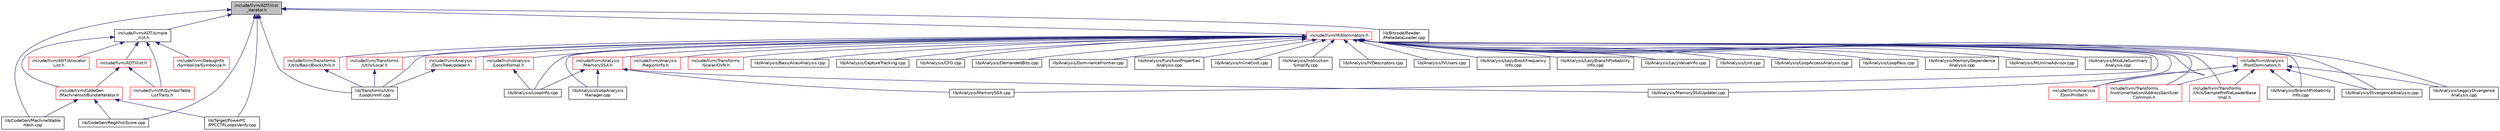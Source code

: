 digraph "include/llvm/ADT/ilist_iterator.h"
{
 // LATEX_PDF_SIZE
  bgcolor="transparent";
  edge [fontname="Helvetica",fontsize="10",labelfontname="Helvetica",labelfontsize="10"];
  node [fontname="Helvetica",fontsize="10",shape=record];
  Node1 [label="include/llvm/ADT/ilist\l_iterator.h",height=0.2,width=0.4,color="black", fillcolor="grey75", style="filled", fontcolor="black",tooltip=" "];
  Node1 -> Node2 [dir="back",color="midnightblue",fontsize="10",style="solid",fontname="Helvetica"];
  Node2 [label="include/llvm/ADT/simple\l_ilist.h",height=0.2,width=0.4,color="black",URL="$simple__ilist_8h.html",tooltip=" "];
  Node2 -> Node3 [dir="back",color="midnightblue",fontsize="10",style="solid",fontname="Helvetica"];
  Node3 [label="include/llvm/ADT/Allocator\lList.h",height=0.2,width=0.4,color="red",URL="$AllocatorList_8h.html",tooltip=" "];
  Node2 -> Node5 [dir="back",color="midnightblue",fontsize="10",style="solid",fontname="Helvetica"];
  Node5 [label="include/llvm/ADT/ilist.h",height=0.2,width=0.4,color="red",URL="$ilist_8h.html",tooltip=" "];
  Node5 -> Node1387 [dir="back",color="midnightblue",fontsize="10",style="solid",fontname="Helvetica"];
  Node1387 [label="include/llvm/CodeGen\l/MachineInstrBundleIterator.h",height=0.2,width=0.4,color="red",URL="$MachineInstrBundleIterator_8h.html",tooltip=" "];
  Node1387 -> Node1155 [dir="back",color="midnightblue",fontsize="10",style="solid",fontname="Helvetica"];
  Node1155 [label="lib/CodeGen/MachineStable\lHash.cpp",height=0.2,width=0.4,color="black",URL="$MachineStableHash_8cpp.html",tooltip=" "];
  Node1387 -> Node640 [dir="back",color="midnightblue",fontsize="10",style="solid",fontname="Helvetica"];
  Node640 [label="lib/CodeGen/RegAllocScore.cpp",height=0.2,width=0.4,color="black",URL="$RegAllocScore_8cpp.html",tooltip=" "];
  Node1387 -> Node371 [dir="back",color="midnightblue",fontsize="10",style="solid",fontname="Helvetica"];
  Node371 [label="lib/Target/PowerPC\l/PPCCTRLoopsVerify.cpp",height=0.2,width=0.4,color="black",URL="$PPCCTRLoopsVerify_8cpp.html",tooltip=" "];
  Node5 -> Node2495 [dir="back",color="midnightblue",fontsize="10",style="solid",fontname="Helvetica"];
  Node2495 [label="include/llvm/IR/SymbolTable\lListTraits.h",height=0.2,width=0.4,color="red",URL="$SymbolTableListTraits_8h.html",tooltip=" "];
  Node2 -> Node1387 [dir="back",color="midnightblue",fontsize="10",style="solid",fontname="Helvetica"];
  Node2 -> Node2919 [dir="back",color="midnightblue",fontsize="10",style="solid",fontname="Helvetica"];
  Node2919 [label="include/llvm/DebugInfo\l/Symbolize/Symbolize.h",height=0.2,width=0.4,color="red",URL="$Symbolize_8h.html",tooltip=" "];
  Node2 -> Node2495 [dir="back",color="midnightblue",fontsize="10",style="solid",fontname="Helvetica"];
  Node1 -> Node1588 [dir="back",color="midnightblue",fontsize="10",style="solid",fontname="Helvetica"];
  Node1588 [label="include/llvm/IR/Dominators.h",height=0.2,width=0.4,color="red",URL="$Dominators_8h.html",tooltip=" "];
  Node1588 -> Node1397 [dir="back",color="midnightblue",fontsize="10",style="solid",fontname="Helvetica"];
  Node1397 [label="include/llvm/Analysis\l/DomPrinter.h",height=0.2,width=0.4,color="red",URL="$DomPrinter_8h.html",tooltip=" "];
  Node1588 -> Node1589 [dir="back",color="midnightblue",fontsize="10",style="solid",fontname="Helvetica"];
  Node1589 [label="include/llvm/Analysis\l/DomTreeUpdater.h",height=0.2,width=0.4,color="red",URL="$DomTreeUpdater_8h.html",tooltip=" "];
  Node1589 -> Node1475 [dir="back",color="midnightblue",fontsize="10",style="solid",fontname="Helvetica"];
  Node1475 [label="lib/Transforms/Utils\l/LoopUnroll.cpp",height=0.2,width=0.4,color="black",URL="$LoopUnroll_8cpp.html",tooltip=" "];
  Node1588 -> Node1463 [dir="back",color="midnightblue",fontsize="10",style="solid",fontname="Helvetica"];
  Node1463 [label="include/llvm/Analysis\l/LoopInfoImpl.h",height=0.2,width=0.4,color="red",URL="$LoopInfoImpl_8h.html",tooltip=" "];
  Node1463 -> Node1464 [dir="back",color="midnightblue",fontsize="10",style="solid",fontname="Helvetica"];
  Node1464 [label="lib/Analysis/LoopInfo.cpp",height=0.2,width=0.4,color="black",URL="$LoopInfo_8cpp.html",tooltip=" "];
  Node1588 -> Node1608 [dir="back",color="midnightblue",fontsize="10",style="solid",fontname="Helvetica"];
  Node1608 [label="include/llvm/Analysis\l/MemorySSA.h",height=0.2,width=0.4,color="red",URL="$MemorySSA_8h.html",tooltip=" "];
  Node1608 -> Node1532 [dir="back",color="midnightblue",fontsize="10",style="solid",fontname="Helvetica"];
  Node1532 [label="lib/Analysis/LoopAnalysis\lManager.cpp",height=0.2,width=0.4,color="black",URL="$LoopAnalysisManager_8cpp.html",tooltip=" "];
  Node1608 -> Node1464 [dir="back",color="midnightblue",fontsize="10",style="solid",fontname="Helvetica"];
  Node1608 -> Node1403 [dir="back",color="midnightblue",fontsize="10",style="solid",fontname="Helvetica"];
  Node1403 [label="lib/Analysis/MemorySSA.cpp",height=0.2,width=0.4,color="black",URL="$MemorySSA_8cpp.html",tooltip=" "];
  Node1608 -> Node1467 [dir="back",color="midnightblue",fontsize="10",style="solid",fontname="Helvetica"];
  Node1467 [label="lib/Analysis/MemorySSAUpdater.cpp",height=0.2,width=0.4,color="black",URL="$MemorySSAUpdater_8cpp.html",tooltip=" "];
  Node1588 -> Node1617 [dir="back",color="midnightblue",fontsize="10",style="solid",fontname="Helvetica"];
  Node1617 [label="include/llvm/Analysis\l/PostDominators.h",height=0.2,width=0.4,color="red",URL="$PostDominators_8h.html",tooltip=" "];
  Node1617 -> Node1397 [dir="back",color="midnightblue",fontsize="10",style="solid",fontname="Helvetica"];
  Node1617 -> Node1618 [dir="back",color="midnightblue",fontsize="10",style="solid",fontname="Helvetica"];
  Node1618 [label="include/llvm/Transforms\l/Instrumentation/AddressSanitizer\lCommon.h",height=0.2,width=0.4,color="red",URL="$AddressSanitizerCommon_8h.html",tooltip=" "];
  Node1617 -> Node1522 [dir="back",color="midnightblue",fontsize="10",style="solid",fontname="Helvetica"];
  Node1522 [label="include/llvm/Transforms\l/Utils/SampleProfileLoaderBase\lImpl.h",height=0.2,width=0.4,color="red",URL="$SampleProfileLoaderBaseImpl_8h.html",tooltip=" "];
  Node1617 -> Node1420 [dir="back",color="midnightblue",fontsize="10",style="solid",fontname="Helvetica"];
  Node1420 [label="lib/Analysis/BranchProbability\lInfo.cpp",height=0.2,width=0.4,color="black",URL="$BranchProbabilityInfo_8cpp.html",tooltip=" "];
  Node1617 -> Node1527 [dir="back",color="midnightblue",fontsize="10",style="solid",fontname="Helvetica"];
  Node1527 [label="lib/Analysis/DivergenceAnalysis.cpp",height=0.2,width=0.4,color="black",URL="$DivergenceAnalysis_8cpp.html",tooltip=" "];
  Node1617 -> Node1457 [dir="back",color="midnightblue",fontsize="10",style="solid",fontname="Helvetica"];
  Node1457 [label="lib/Analysis/LegacyDivergence\lAnalysis.cpp",height=0.2,width=0.4,color="black",URL="$LegacyDivergenceAnalysis_8cpp.html",tooltip=" "];
  Node1588 -> Node1624 [dir="back",color="midnightblue",fontsize="10",style="solid",fontname="Helvetica"];
  Node1624 [label="include/llvm/Analysis\l/RegionInfo.h",height=0.2,width=0.4,color="red",URL="$RegionInfo_8h.html",tooltip=" "];
  Node1588 -> Node1618 [dir="back",color="midnightblue",fontsize="10",style="solid",fontname="Helvetica"];
  Node1588 -> Node1628 [dir="back",color="midnightblue",fontsize="10",style="solid",fontname="Helvetica"];
  Node1628 [label="include/llvm/Transforms\l/Scalar/GVN.h",height=0.2,width=0.4,color="red",URL="$GVN_8h.html",tooltip=" "];
  Node1588 -> Node1630 [dir="back",color="midnightblue",fontsize="10",style="solid",fontname="Helvetica"];
  Node1630 [label="include/llvm/Transforms\l/Utils/BasicBlockUtils.h",height=0.2,width=0.4,color="red",URL="$BasicBlockUtils_8h.html",tooltip=" "];
  Node1630 -> Node1475 [dir="back",color="midnightblue",fontsize="10",style="solid",fontname="Helvetica"];
  Node1588 -> Node1657 [dir="back",color="midnightblue",fontsize="10",style="solid",fontname="Helvetica"];
  Node1657 [label="include/llvm/Transforms\l/Utils/Local.h",height=0.2,width=0.4,color="red",URL="$Transforms_2Utils_2Local_8h.html",tooltip=" "];
  Node1657 -> Node1475 [dir="back",color="midnightblue",fontsize="10",style="solid",fontname="Helvetica"];
  Node1588 -> Node1522 [dir="back",color="midnightblue",fontsize="10",style="solid",fontname="Helvetica"];
  Node1588 -> Node1701 [dir="back",color="midnightblue",fontsize="10",style="solid",fontname="Helvetica"];
  Node1701 [label="lib/Analysis/BasicAliasAnalysis.cpp",height=0.2,width=0.4,color="black",URL="$BasicAliasAnalysis_8cpp.html",tooltip=" "];
  Node1588 -> Node1420 [dir="back",color="midnightblue",fontsize="10",style="solid",fontname="Helvetica"];
  Node1588 -> Node1702 [dir="back",color="midnightblue",fontsize="10",style="solid",fontname="Helvetica"];
  Node1702 [label="lib/Analysis/CaptureTracking.cpp",height=0.2,width=0.4,color="black",URL="$CaptureTracking_8cpp.html",tooltip=" "];
  Node1588 -> Node1523 [dir="back",color="midnightblue",fontsize="10",style="solid",fontname="Helvetica"];
  Node1523 [label="lib/Analysis/CFG.cpp",height=0.2,width=0.4,color="black",URL="$CFG_8cpp.html",tooltip=" "];
  Node1588 -> Node1703 [dir="back",color="midnightblue",fontsize="10",style="solid",fontname="Helvetica"];
  Node1703 [label="lib/Analysis/DemandedBits.cpp",height=0.2,width=0.4,color="black",URL="$DemandedBits_8cpp.html",tooltip=" "];
  Node1588 -> Node1527 [dir="back",color="midnightblue",fontsize="10",style="solid",fontname="Helvetica"];
  Node1588 -> Node1704 [dir="back",color="midnightblue",fontsize="10",style="solid",fontname="Helvetica"];
  Node1704 [label="lib/Analysis/DominanceFrontier.cpp",height=0.2,width=0.4,color="black",URL="$DominanceFrontier_8cpp.html",tooltip=" "];
  Node1588 -> Node1528 [dir="back",color="midnightblue",fontsize="10",style="solid",fontname="Helvetica"];
  Node1528 [label="lib/Analysis/FunctionProperties\lAnalysis.cpp",height=0.2,width=0.4,color="black",URL="$FunctionPropertiesAnalysis_8cpp.html",tooltip=" "];
  Node1588 -> Node1529 [dir="back",color="midnightblue",fontsize="10",style="solid",fontname="Helvetica"];
  Node1529 [label="lib/Analysis/InlineCost.cpp",height=0.2,width=0.4,color="black",URL="$InlineCost_8cpp.html",tooltip=" "];
  Node1588 -> Node1705 [dir="back",color="midnightblue",fontsize="10",style="solid",fontname="Helvetica"];
  Node1705 [label="lib/Analysis/Instruction\lSimplify.cpp",height=0.2,width=0.4,color="black",URL="$InstructionSimplify_8cpp.html",tooltip=" "];
  Node1588 -> Node1530 [dir="back",color="midnightblue",fontsize="10",style="solid",fontname="Helvetica"];
  Node1530 [label="lib/Analysis/IVDescriptors.cpp",height=0.2,width=0.4,color="black",URL="$IVDescriptors_8cpp.html",tooltip=" "];
  Node1588 -> Node1531 [dir="back",color="midnightblue",fontsize="10",style="solid",fontname="Helvetica"];
  Node1531 [label="lib/Analysis/IVUsers.cpp",height=0.2,width=0.4,color="black",URL="$IVUsers_8cpp.html",tooltip=" "];
  Node1588 -> Node1407 [dir="back",color="midnightblue",fontsize="10",style="solid",fontname="Helvetica"];
  Node1407 [label="lib/Analysis/LazyBlockFrequency\lInfo.cpp",height=0.2,width=0.4,color="black",URL="$LazyBlockFrequencyInfo_8cpp.html",tooltip=" "];
  Node1588 -> Node1414 [dir="back",color="midnightblue",fontsize="10",style="solid",fontname="Helvetica"];
  Node1414 [label="lib/Analysis/LazyBranchProbability\lInfo.cpp",height=0.2,width=0.4,color="black",URL="$LazyBranchProbabilityInfo_8cpp.html",tooltip=" "];
  Node1588 -> Node1706 [dir="back",color="midnightblue",fontsize="10",style="solid",fontname="Helvetica"];
  Node1706 [label="lib/Analysis/LazyValueInfo.cpp",height=0.2,width=0.4,color="black",URL="$LazyValueInfo_8cpp.html",tooltip=" "];
  Node1588 -> Node1457 [dir="back",color="midnightblue",fontsize="10",style="solid",fontname="Helvetica"];
  Node1588 -> Node1435 [dir="back",color="midnightblue",fontsize="10",style="solid",fontname="Helvetica"];
  Node1435 [label="lib/Analysis/Lint.cpp",height=0.2,width=0.4,color="black",URL="$Lint_8cpp.html",tooltip=" "];
  Node1588 -> Node9 [dir="back",color="midnightblue",fontsize="10",style="solid",fontname="Helvetica"];
  Node9 [label="lib/Analysis/LoopAccessAnalysis.cpp",height=0.2,width=0.4,color="black",URL="$LoopAccessAnalysis_8cpp.html",tooltip=" "];
  Node1588 -> Node1532 [dir="back",color="midnightblue",fontsize="10",style="solid",fontname="Helvetica"];
  Node1588 -> Node1464 [dir="back",color="midnightblue",fontsize="10",style="solid",fontname="Helvetica"];
  Node1588 -> Node1534 [dir="back",color="midnightblue",fontsize="10",style="solid",fontname="Helvetica"];
  Node1534 [label="lib/Analysis/LoopPass.cpp",height=0.2,width=0.4,color="black",URL="$LoopPass_8cpp.html",tooltip=" "];
  Node1588 -> Node1707 [dir="back",color="midnightblue",fontsize="10",style="solid",fontname="Helvetica"];
  Node1707 [label="lib/Analysis/MemoryDependence\lAnalysis.cpp",height=0.2,width=0.4,color="black",URL="$MemoryDependenceAnalysis_8cpp.html",tooltip=" "];
  Node1588 -> Node1403 [dir="back",color="midnightblue",fontsize="10",style="solid",fontname="Helvetica"];
  Node1588 -> Node1467 [dir="back",color="midnightblue",fontsize="10",style="solid",fontname="Helvetica"];
  Node1588 -> Node1536 [dir="back",color="midnightblue",fontsize="10",style="solid",fontname="Helvetica"];
  Node1536 [label="lib/Analysis/MLInlineAdvisor.cpp",height=0.2,width=0.4,color="black",URL="$MLInlineAdvisor_8cpp.html",tooltip=" "];
  Node1588 -> Node1421 [dir="back",color="midnightblue",fontsize="10",style="solid",fontname="Helvetica"];
  Node1421 [label="lib/Analysis/ModuleSummary\lAnalysis.cpp",height=0.2,width=0.4,color="black",URL="$ModuleSummaryAnalysis_8cpp.html",tooltip=" "];
  Node1588 -> Node1475 [dir="back",color="midnightblue",fontsize="10",style="solid",fontname="Helvetica"];
  Node1 -> Node1864 [dir="back",color="midnightblue",fontsize="10",style="solid",fontname="Helvetica"];
  Node1864 [label="lib/Bitcode/Reader\l/MetadataLoader.cpp",height=0.2,width=0.4,color="black",URL="$MetadataLoader_8cpp.html",tooltip=" "];
  Node1 -> Node1155 [dir="back",color="midnightblue",fontsize="10",style="solid",fontname="Helvetica"];
  Node1 -> Node640 [dir="back",color="midnightblue",fontsize="10",style="solid",fontname="Helvetica"];
  Node1 -> Node371 [dir="back",color="midnightblue",fontsize="10",style="solid",fontname="Helvetica"];
  Node1 -> Node1475 [dir="back",color="midnightblue",fontsize="10",style="solid",fontname="Helvetica"];
}
